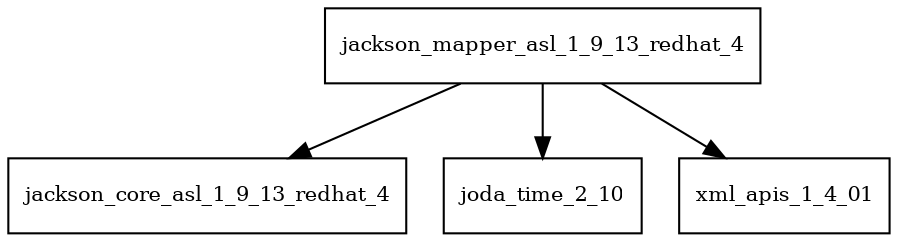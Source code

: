 digraph jackson_mapper_asl_1_9_13_redhat_4_dependencies {
  node [shape = box, fontsize=10.0];
  jackson_mapper_asl_1_9_13_redhat_4 -> jackson_core_asl_1_9_13_redhat_4;
  jackson_mapper_asl_1_9_13_redhat_4 -> joda_time_2_10;
  jackson_mapper_asl_1_9_13_redhat_4 -> xml_apis_1_4_01;
}
